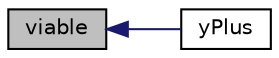 digraph "viable"
{
  bgcolor="transparent";
  edge [fontname="Helvetica",fontsize="10",labelfontname="Helvetica",labelfontsize="10"];
  node [fontname="Helvetica",fontsize="10",shape=record];
  rankdir="LR";
  Node1 [label="viable",height=0.2,width=0.4,color="black", fillcolor="grey75", style="filled", fontcolor="black"];
  Node1 -> Node2 [dir="back",color="midnightblue",fontsize="10",style="solid",fontname="Helvetica"];
  Node2 [label="yPlus",height=0.2,width=0.4,color="black",URL="$a02988.html#a0e8a0b1a7330707d59118aa8c9d689cd",tooltip="Construct for given objectRegistry and dictionary. "];
}
